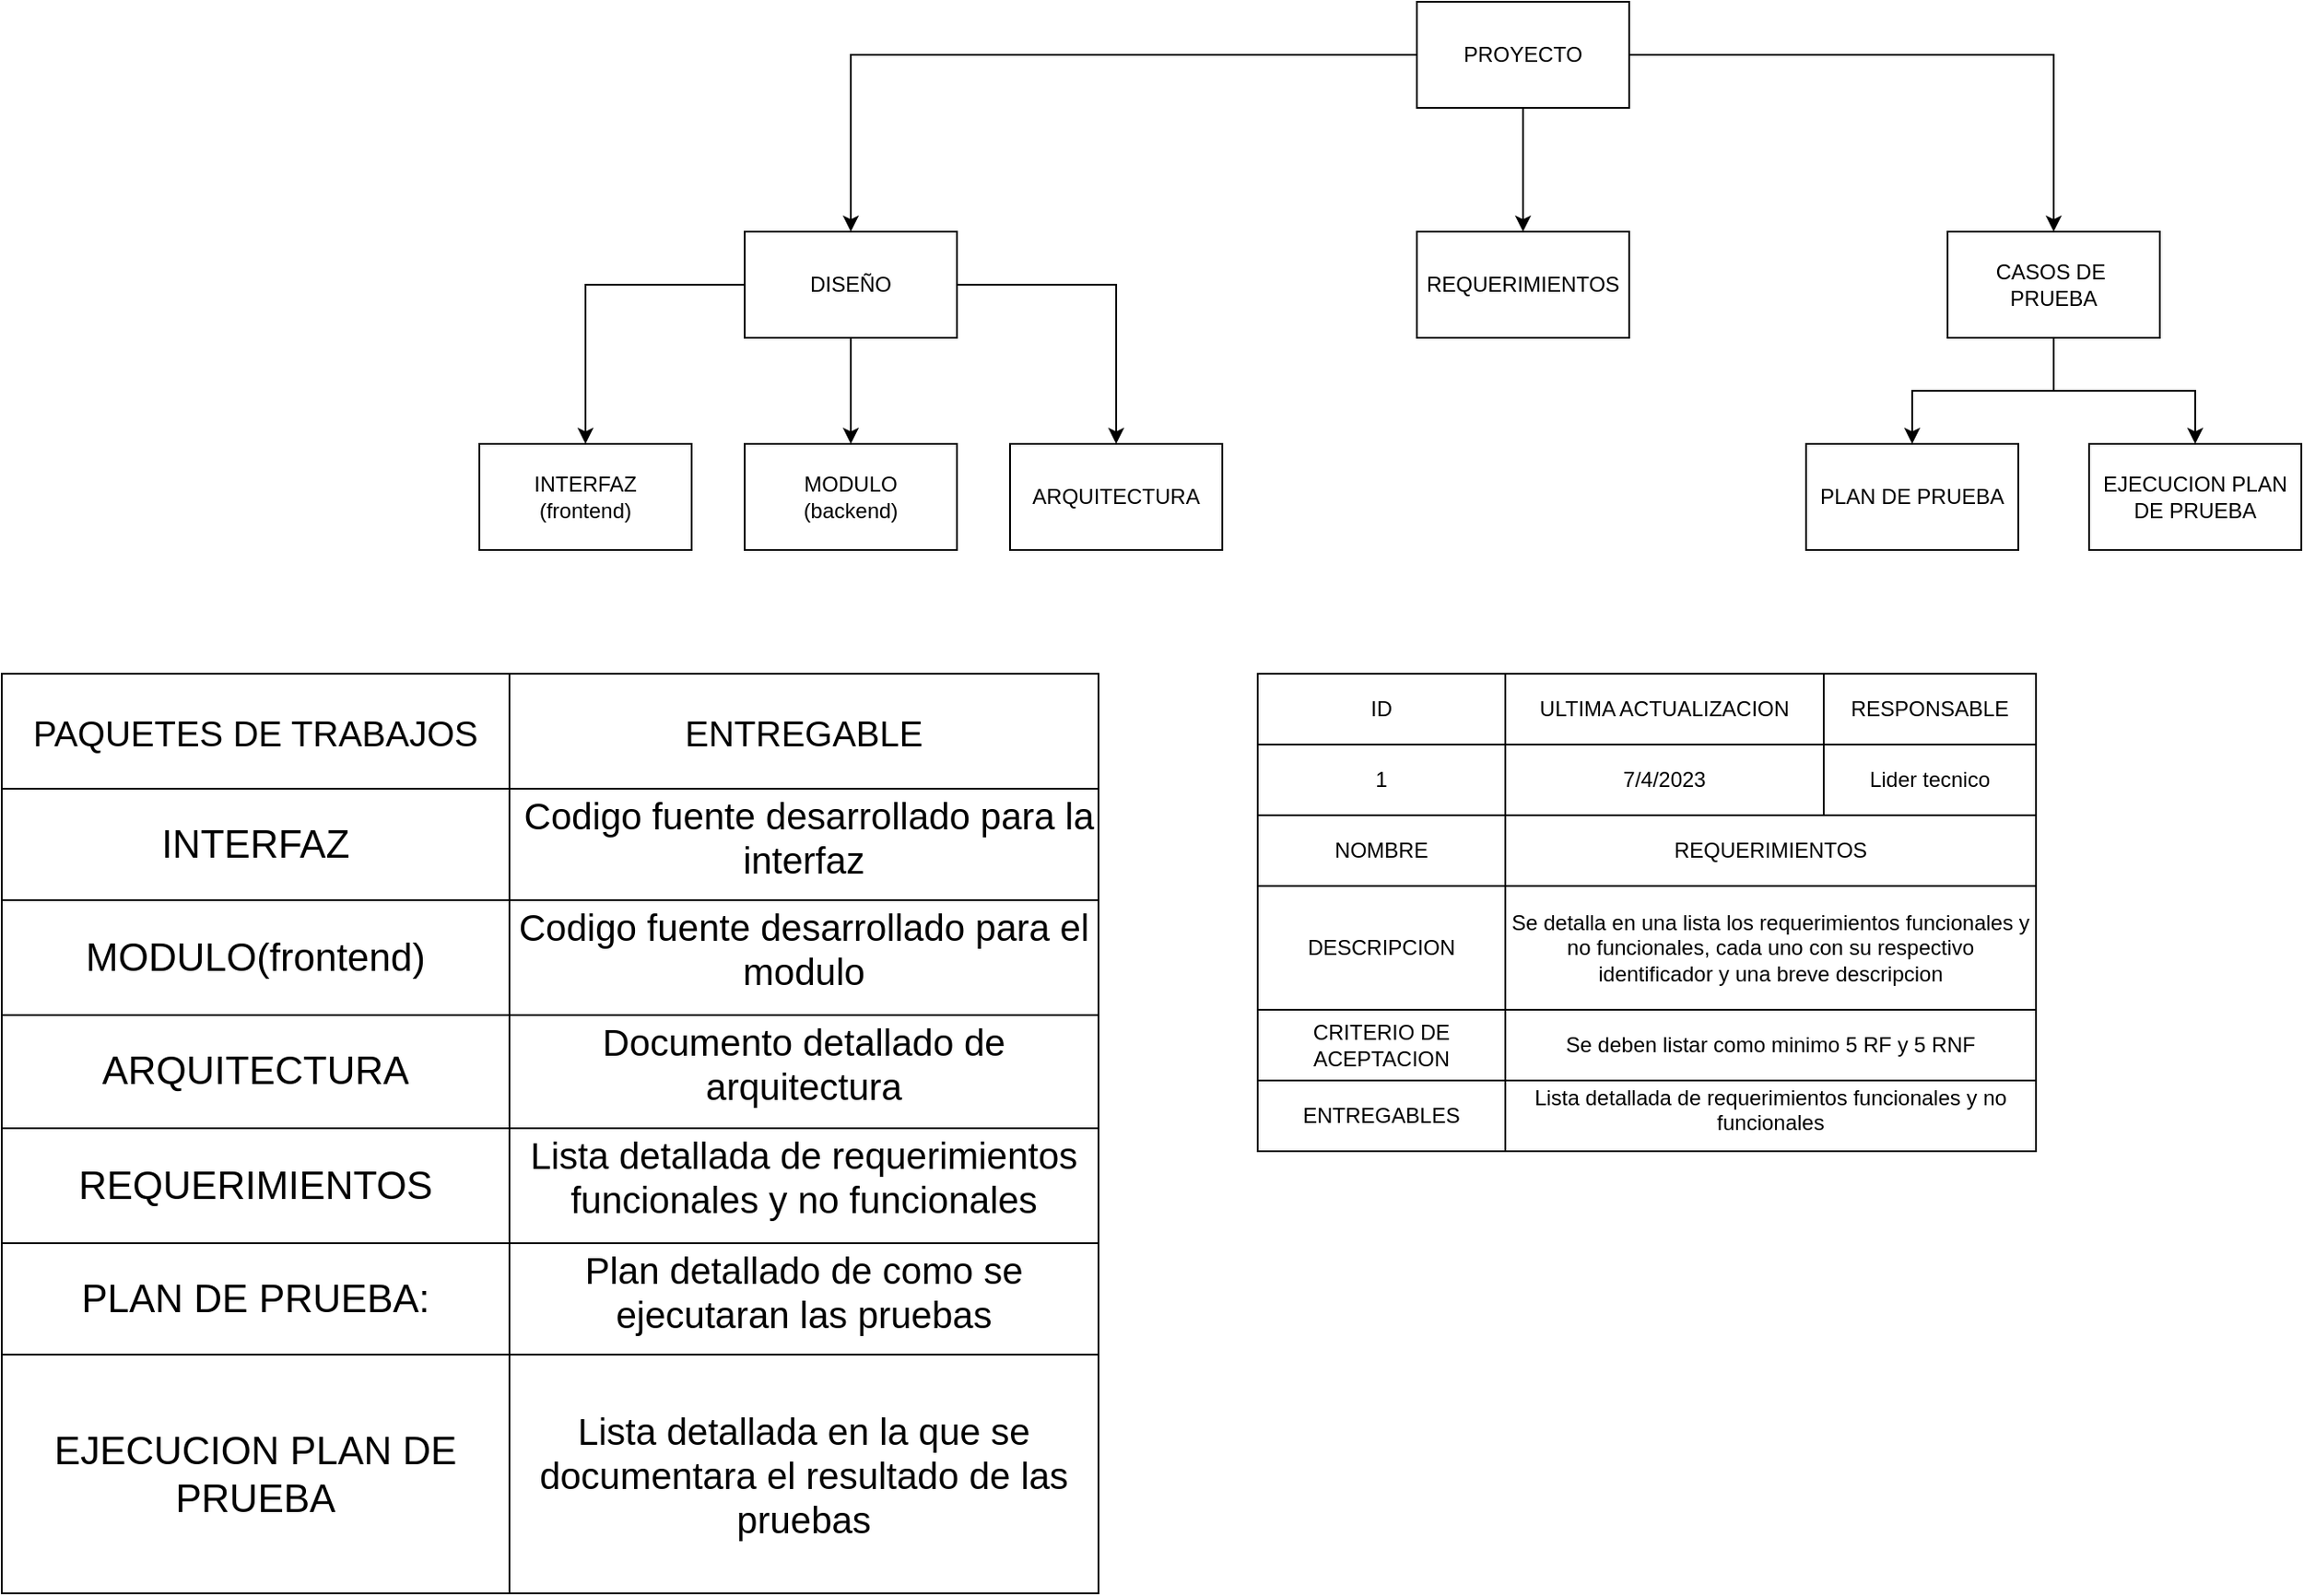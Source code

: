 <mxfile version="24.3.1" type="device">
  <diagram name="Página-1" id="SN4aHOJAe1Na2w7o_OJ6">
    <mxGraphModel dx="4100" dy="1166" grid="1" gridSize="10" guides="1" tooltips="1" connect="1" arrows="1" fold="1" page="1" pageScale="1" pageWidth="2000" pageHeight="2000" math="0" shadow="0">
      <root>
        <mxCell id="0" />
        <mxCell id="1" parent="0" />
        <mxCell id="J3YQ_y_66WrA-NiRAN0j-13" style="edgeStyle=orthogonalEdgeStyle;rounded=0;orthogonalLoop=1;jettySize=auto;html=1;" edge="1" parent="1" source="J3YQ_y_66WrA-NiRAN0j-1" target="J3YQ_y_66WrA-NiRAN0j-3">
          <mxGeometry relative="1" as="geometry" />
        </mxCell>
        <mxCell id="J3YQ_y_66WrA-NiRAN0j-14" style="edgeStyle=orthogonalEdgeStyle;rounded=0;orthogonalLoop=1;jettySize=auto;html=1;entryX=0.5;entryY=0;entryDx=0;entryDy=0;" edge="1" parent="1" source="J3YQ_y_66WrA-NiRAN0j-1" target="J3YQ_y_66WrA-NiRAN0j-4">
          <mxGeometry relative="1" as="geometry" />
        </mxCell>
        <mxCell id="J3YQ_y_66WrA-NiRAN0j-15" style="edgeStyle=orthogonalEdgeStyle;rounded=0;orthogonalLoop=1;jettySize=auto;html=1;entryX=0.5;entryY=0;entryDx=0;entryDy=0;" edge="1" parent="1" source="J3YQ_y_66WrA-NiRAN0j-1" target="J3YQ_y_66WrA-NiRAN0j-2">
          <mxGeometry relative="1" as="geometry" />
        </mxCell>
        <mxCell id="J3YQ_y_66WrA-NiRAN0j-1" value="PROYECTO" style="rounded=0;whiteSpace=wrap;html=1;" vertex="1" parent="1">
          <mxGeometry x="480" y="70" width="120" height="60" as="geometry" />
        </mxCell>
        <mxCell id="J3YQ_y_66WrA-NiRAN0j-16" style="edgeStyle=orthogonalEdgeStyle;rounded=0;orthogonalLoop=1;jettySize=auto;html=1;entryX=0.5;entryY=0;entryDx=0;entryDy=0;" edge="1" parent="1" source="J3YQ_y_66WrA-NiRAN0j-2" target="J3YQ_y_66WrA-NiRAN0j-6">
          <mxGeometry relative="1" as="geometry" />
        </mxCell>
        <mxCell id="J3YQ_y_66WrA-NiRAN0j-17" style="edgeStyle=orthogonalEdgeStyle;rounded=0;orthogonalLoop=1;jettySize=auto;html=1;entryX=0.5;entryY=0;entryDx=0;entryDy=0;" edge="1" parent="1" source="J3YQ_y_66WrA-NiRAN0j-2" target="J3YQ_y_66WrA-NiRAN0j-5">
          <mxGeometry relative="1" as="geometry" />
        </mxCell>
        <mxCell id="J3YQ_y_66WrA-NiRAN0j-18" style="edgeStyle=orthogonalEdgeStyle;rounded=0;orthogonalLoop=1;jettySize=auto;html=1;" edge="1" parent="1" source="J3YQ_y_66WrA-NiRAN0j-2" target="J3YQ_y_66WrA-NiRAN0j-8">
          <mxGeometry relative="1" as="geometry" />
        </mxCell>
        <mxCell id="J3YQ_y_66WrA-NiRAN0j-2" value="DISEÑO" style="rounded=0;whiteSpace=wrap;html=1;" vertex="1" parent="1">
          <mxGeometry x="100" y="200" width="120" height="60" as="geometry" />
        </mxCell>
        <mxCell id="J3YQ_y_66WrA-NiRAN0j-3" value="REQUERIMIENTOS" style="rounded=0;whiteSpace=wrap;html=1;" vertex="1" parent="1">
          <mxGeometry x="480" y="200" width="120" height="60" as="geometry" />
        </mxCell>
        <mxCell id="J3YQ_y_66WrA-NiRAN0j-11" style="edgeStyle=orthogonalEdgeStyle;rounded=0;orthogonalLoop=1;jettySize=auto;html=1;" edge="1" parent="1" source="J3YQ_y_66WrA-NiRAN0j-4" target="J3YQ_y_66WrA-NiRAN0j-9">
          <mxGeometry relative="1" as="geometry" />
        </mxCell>
        <mxCell id="J3YQ_y_66WrA-NiRAN0j-12" style="edgeStyle=orthogonalEdgeStyle;rounded=0;orthogonalLoop=1;jettySize=auto;html=1;entryX=0.5;entryY=0;entryDx=0;entryDy=0;" edge="1" parent="1" source="J3YQ_y_66WrA-NiRAN0j-4" target="J3YQ_y_66WrA-NiRAN0j-10">
          <mxGeometry relative="1" as="geometry" />
        </mxCell>
        <mxCell id="J3YQ_y_66WrA-NiRAN0j-4" value="CASOS DE&amp;nbsp;&lt;div&gt;PRUEBA&lt;/div&gt;" style="rounded=0;whiteSpace=wrap;html=1;" vertex="1" parent="1">
          <mxGeometry x="780" y="200" width="120" height="60" as="geometry" />
        </mxCell>
        <mxCell id="J3YQ_y_66WrA-NiRAN0j-5" value="INTERFAZ&lt;div&gt;(frontend)&lt;/div&gt;" style="rounded=0;whiteSpace=wrap;html=1;" vertex="1" parent="1">
          <mxGeometry x="-50" y="320" width="120" height="60" as="geometry" />
        </mxCell>
        <mxCell id="J3YQ_y_66WrA-NiRAN0j-6" value="MODULO&lt;div&gt;(backend)&lt;/div&gt;" style="rounded=0;whiteSpace=wrap;html=1;" vertex="1" parent="1">
          <mxGeometry x="100" y="320" width="120" height="60" as="geometry" />
        </mxCell>
        <mxCell id="J3YQ_y_66WrA-NiRAN0j-8" value="ARQUITECTURA" style="rounded=0;whiteSpace=wrap;html=1;" vertex="1" parent="1">
          <mxGeometry x="250" y="320" width="120" height="60" as="geometry" />
        </mxCell>
        <mxCell id="J3YQ_y_66WrA-NiRAN0j-9" value="PLAN DE PRUEBA" style="rounded=0;whiteSpace=wrap;html=1;" vertex="1" parent="1">
          <mxGeometry x="700" y="320" width="120" height="60" as="geometry" />
        </mxCell>
        <mxCell id="J3YQ_y_66WrA-NiRAN0j-10" value="EJECUCION PLAN&lt;div&gt;DE PRUEBA&lt;/div&gt;" style="rounded=0;whiteSpace=wrap;html=1;" vertex="1" parent="1">
          <mxGeometry x="860" y="320" width="120" height="60" as="geometry" />
        </mxCell>
        <mxCell id="J3YQ_y_66WrA-NiRAN0j-22" value="" style="shape=table;startSize=0;container=1;collapsible=0;childLayout=tableLayout;" vertex="1" parent="1">
          <mxGeometry x="-320" y="450" width="620" height="520" as="geometry" />
        </mxCell>
        <mxCell id="J3YQ_y_66WrA-NiRAN0j-23" value="" style="shape=tableRow;horizontal=0;startSize=0;swimlaneHead=0;swimlaneBody=0;strokeColor=inherit;top=0;left=0;bottom=0;right=0;collapsible=0;dropTarget=0;fillColor=none;points=[[0,0.5],[1,0.5]];portConstraint=eastwest;" vertex="1" parent="J3YQ_y_66WrA-NiRAN0j-22">
          <mxGeometry width="620" height="65" as="geometry" />
        </mxCell>
        <mxCell id="J3YQ_y_66WrA-NiRAN0j-24" value="&lt;font style=&quot;font-size: 20px;&quot;&gt;PAQUETES DE TRABAJOS&lt;/font&gt;" style="shape=partialRectangle;html=1;whiteSpace=wrap;connectable=0;strokeColor=inherit;overflow=hidden;fillColor=none;top=0;left=0;bottom=0;right=0;pointerEvents=1;" vertex="1" parent="J3YQ_y_66WrA-NiRAN0j-23">
          <mxGeometry width="287" height="65" as="geometry">
            <mxRectangle width="287" height="65" as="alternateBounds" />
          </mxGeometry>
        </mxCell>
        <mxCell id="J3YQ_y_66WrA-NiRAN0j-25" value="&lt;font style=&quot;font-size: 20px;&quot;&gt;ENTREGABLE&lt;/font&gt;" style="shape=partialRectangle;html=1;whiteSpace=wrap;connectable=0;strokeColor=inherit;overflow=hidden;fillColor=none;top=0;left=0;bottom=0;right=0;pointerEvents=1;" vertex="1" parent="J3YQ_y_66WrA-NiRAN0j-23">
          <mxGeometry x="287" width="333" height="65" as="geometry">
            <mxRectangle width="333" height="65" as="alternateBounds" />
          </mxGeometry>
        </mxCell>
        <mxCell id="J3YQ_y_66WrA-NiRAN0j-26" value="" style="shape=tableRow;horizontal=0;startSize=0;swimlaneHead=0;swimlaneBody=0;strokeColor=inherit;top=0;left=0;bottom=0;right=0;collapsible=0;dropTarget=0;fillColor=none;points=[[0,0.5],[1,0.5]];portConstraint=eastwest;" vertex="1" parent="J3YQ_y_66WrA-NiRAN0j-22">
          <mxGeometry y="65" width="620" height="63" as="geometry" />
        </mxCell>
        <mxCell id="J3YQ_y_66WrA-NiRAN0j-27" value="&lt;span style=&quot;font-size: 22px;&quot;&gt;INTERFAZ&lt;/span&gt;" style="shape=partialRectangle;html=1;whiteSpace=wrap;connectable=0;strokeColor=inherit;overflow=hidden;fillColor=none;top=0;left=0;bottom=0;right=0;pointerEvents=1;" vertex="1" parent="J3YQ_y_66WrA-NiRAN0j-26">
          <mxGeometry width="287" height="63" as="geometry">
            <mxRectangle width="287" height="63" as="alternateBounds" />
          </mxGeometry>
        </mxCell>
        <mxCell id="J3YQ_y_66WrA-NiRAN0j-28" value="&lt;font style=&quot;font-size: 21px;&quot;&gt;&amp;nbsp;Codigo fuente desarrollado para la interfaz&lt;/font&gt;&lt;div style=&quot;font-size: 21px;&quot;&gt;&lt;font style=&quot;font-size: 21px;&quot;&gt;&lt;br style=&quot;font-size: 21px;&quot;&gt;&lt;/font&gt;&lt;/div&gt;" style="shape=partialRectangle;html=1;whiteSpace=wrap;connectable=0;strokeColor=inherit;overflow=hidden;fillColor=none;top=0;left=0;bottom=0;right=0;pointerEvents=1;fontSize=21;align=center;verticalAlign=middle;" vertex="1" parent="J3YQ_y_66WrA-NiRAN0j-26">
          <mxGeometry x="287" width="333" height="63" as="geometry">
            <mxRectangle width="333" height="63" as="alternateBounds" />
          </mxGeometry>
        </mxCell>
        <mxCell id="J3YQ_y_66WrA-NiRAN0j-29" value="" style="shape=tableRow;horizontal=0;startSize=0;swimlaneHead=0;swimlaneBody=0;strokeColor=inherit;top=0;left=0;bottom=0;right=0;collapsible=0;dropTarget=0;fillColor=none;points=[[0,0.5],[1,0.5]];portConstraint=eastwest;" vertex="1" parent="J3YQ_y_66WrA-NiRAN0j-22">
          <mxGeometry y="128" width="620" height="65" as="geometry" />
        </mxCell>
        <mxCell id="J3YQ_y_66WrA-NiRAN0j-30" value="&lt;span style=&quot;font-size: 22px;&quot;&gt;MODULO(frontend)&lt;/span&gt;" style="shape=partialRectangle;html=1;whiteSpace=wrap;connectable=0;strokeColor=inherit;overflow=hidden;fillColor=none;top=0;left=0;bottom=0;right=0;pointerEvents=1;" vertex="1" parent="J3YQ_y_66WrA-NiRAN0j-29">
          <mxGeometry width="287" height="65" as="geometry">
            <mxRectangle width="287" height="65" as="alternateBounds" />
          </mxGeometry>
        </mxCell>
        <mxCell id="J3YQ_y_66WrA-NiRAN0j-31" value="&lt;div style=&quot;font-size: 21px;&quot;&gt;Codigo fuente desarrollado para el modulo&lt;/div&gt;&lt;div style=&quot;font-size: 21px;&quot;&gt;&lt;br style=&quot;font-size: 21px;&quot;&gt;&lt;/div&gt;" style="shape=partialRectangle;html=1;whiteSpace=wrap;connectable=0;strokeColor=inherit;overflow=hidden;fillColor=none;top=0;left=0;bottom=0;right=0;pointerEvents=1;fontSize=21;align=center;verticalAlign=middle;" vertex="1" parent="J3YQ_y_66WrA-NiRAN0j-29">
          <mxGeometry x="287" width="333" height="65" as="geometry">
            <mxRectangle width="333" height="65" as="alternateBounds" />
          </mxGeometry>
        </mxCell>
        <mxCell id="J3YQ_y_66WrA-NiRAN0j-32" value="" style="shape=tableRow;horizontal=0;startSize=0;swimlaneHead=0;swimlaneBody=0;strokeColor=inherit;top=0;left=0;bottom=0;right=0;collapsible=0;dropTarget=0;fillColor=none;points=[[0,0.5],[1,0.5]];portConstraint=eastwest;" vertex="1" parent="J3YQ_y_66WrA-NiRAN0j-22">
          <mxGeometry y="193" width="620" height="64" as="geometry" />
        </mxCell>
        <mxCell id="J3YQ_y_66WrA-NiRAN0j-33" value="&lt;span style=&quot;font-size: 22px;&quot;&gt;ARQUITECTURA&lt;/span&gt;" style="shape=partialRectangle;html=1;whiteSpace=wrap;connectable=0;strokeColor=inherit;overflow=hidden;fillColor=none;top=0;left=0;bottom=0;right=0;pointerEvents=1;" vertex="1" parent="J3YQ_y_66WrA-NiRAN0j-32">
          <mxGeometry width="287" height="64" as="geometry">
            <mxRectangle width="287" height="64" as="alternateBounds" />
          </mxGeometry>
        </mxCell>
        <mxCell id="J3YQ_y_66WrA-NiRAN0j-34" value="&lt;div style=&quot;font-size: 21px;&quot;&gt;&lt;span style=&quot;background-color: initial; font-size: 21px;&quot;&gt;Documento detallado de arquitectura&lt;/span&gt;&lt;br style=&quot;font-size: 21px;&quot;&gt;&lt;/div&gt;&lt;div style=&quot;font-size: 21px;&quot;&gt;&lt;span style=&quot;background-color: initial; font-size: 21px;&quot;&gt;&lt;br style=&quot;font-size: 21px;&quot;&gt;&lt;/span&gt;&lt;/div&gt;" style="shape=partialRectangle;html=1;whiteSpace=wrap;connectable=0;strokeColor=inherit;overflow=hidden;fillColor=none;top=0;left=0;bottom=0;right=0;pointerEvents=1;fontSize=21;align=center;verticalAlign=middle;" vertex="1" parent="J3YQ_y_66WrA-NiRAN0j-32">
          <mxGeometry x="287" width="333" height="64" as="geometry">
            <mxRectangle width="333" height="64" as="alternateBounds" />
          </mxGeometry>
        </mxCell>
        <mxCell id="J3YQ_y_66WrA-NiRAN0j-35" value="" style="shape=tableRow;horizontal=0;startSize=0;swimlaneHead=0;swimlaneBody=0;strokeColor=inherit;top=0;left=0;bottom=0;right=0;collapsible=0;dropTarget=0;fillColor=none;points=[[0,0.5],[1,0.5]];portConstraint=eastwest;" vertex="1" parent="J3YQ_y_66WrA-NiRAN0j-22">
          <mxGeometry y="257" width="620" height="65" as="geometry" />
        </mxCell>
        <mxCell id="J3YQ_y_66WrA-NiRAN0j-36" value="&lt;span style=&quot;font-size: 22px;&quot;&gt;REQUERIMIENTOS&lt;/span&gt;" style="shape=partialRectangle;html=1;whiteSpace=wrap;connectable=0;strokeColor=inherit;overflow=hidden;fillColor=none;top=0;left=0;bottom=0;right=0;pointerEvents=1;" vertex="1" parent="J3YQ_y_66WrA-NiRAN0j-35">
          <mxGeometry width="287" height="65" as="geometry">
            <mxRectangle width="287" height="65" as="alternateBounds" />
          </mxGeometry>
        </mxCell>
        <mxCell id="J3YQ_y_66WrA-NiRAN0j-37" value="&lt;div style=&quot;font-size: 21px;&quot;&gt;&lt;span style=&quot;background-color: initial; font-size: 21px;&quot;&gt;Lista detallada de requerimientos funcionales y no funcionales&lt;/span&gt;&lt;br style=&quot;font-size: 21px;&quot;&gt;&lt;/div&gt;&lt;div style=&quot;font-size: 21px;&quot;&gt;&lt;span style=&quot;background-color: initial; font-size: 21px;&quot;&gt;&lt;br style=&quot;font-size: 21px;&quot;&gt;&lt;/span&gt;&lt;/div&gt;" style="shape=partialRectangle;html=1;whiteSpace=wrap;connectable=0;strokeColor=inherit;overflow=hidden;fillColor=none;top=0;left=0;bottom=0;right=0;pointerEvents=1;fontSize=21;align=center;verticalAlign=middle;" vertex="1" parent="J3YQ_y_66WrA-NiRAN0j-35">
          <mxGeometry x="287" width="333" height="65" as="geometry">
            <mxRectangle width="333" height="65" as="alternateBounds" />
          </mxGeometry>
        </mxCell>
        <mxCell id="J3YQ_y_66WrA-NiRAN0j-38" value="" style="shape=tableRow;horizontal=0;startSize=0;swimlaneHead=0;swimlaneBody=0;strokeColor=inherit;top=0;left=0;bottom=0;right=0;collapsible=0;dropTarget=0;fillColor=none;points=[[0,0.5],[1,0.5]];portConstraint=eastwest;" vertex="1" parent="J3YQ_y_66WrA-NiRAN0j-22">
          <mxGeometry y="322" width="620" height="63" as="geometry" />
        </mxCell>
        <mxCell id="J3YQ_y_66WrA-NiRAN0j-39" value="&lt;span style=&quot;font-size: 22px;&quot;&gt;PLAN DE PRUEBA:&lt;/span&gt;" style="shape=partialRectangle;html=1;whiteSpace=wrap;connectable=0;strokeColor=inherit;overflow=hidden;fillColor=none;top=0;left=0;bottom=0;right=0;pointerEvents=1;" vertex="1" parent="J3YQ_y_66WrA-NiRAN0j-38">
          <mxGeometry width="287" height="63" as="geometry">
            <mxRectangle width="287" height="63" as="alternateBounds" />
          </mxGeometry>
        </mxCell>
        <mxCell id="J3YQ_y_66WrA-NiRAN0j-40" value="&lt;div style=&quot;font-size: 21px;&quot;&gt;&lt;span style=&quot;background-color: initial; font-size: 21px;&quot;&gt;Plan detallado de como se ejecutaran las pruebas&lt;/span&gt;&lt;br style=&quot;font-size: 21px;&quot;&gt;&lt;/div&gt;&lt;div style=&quot;font-size: 21px;&quot;&gt;&lt;span style=&quot;background-color: initial; font-size: 21px;&quot;&gt;&lt;br style=&quot;font-size: 21px;&quot;&gt;&lt;/span&gt;&lt;/div&gt;" style="shape=partialRectangle;html=1;whiteSpace=wrap;connectable=0;strokeColor=inherit;overflow=hidden;fillColor=none;top=0;left=0;bottom=0;right=0;pointerEvents=1;fontSize=21;align=center;verticalAlign=middle;" vertex="1" parent="J3YQ_y_66WrA-NiRAN0j-38">
          <mxGeometry x="287" width="333" height="63" as="geometry">
            <mxRectangle width="333" height="63" as="alternateBounds" />
          </mxGeometry>
        </mxCell>
        <mxCell id="J3YQ_y_66WrA-NiRAN0j-41" value="" style="shape=tableRow;horizontal=0;startSize=0;swimlaneHead=0;swimlaneBody=0;strokeColor=inherit;top=0;left=0;bottom=0;right=0;collapsible=0;dropTarget=0;fillColor=none;points=[[0,0.5],[1,0.5]];portConstraint=eastwest;" vertex="1" parent="J3YQ_y_66WrA-NiRAN0j-22">
          <mxGeometry y="385" width="620" height="135" as="geometry" />
        </mxCell>
        <mxCell id="J3YQ_y_66WrA-NiRAN0j-42" value="&lt;span style=&quot;font-size: 22px;&quot;&gt;EJECUCION PLAN DE PRUEBA&lt;/span&gt;" style="shape=partialRectangle;html=1;whiteSpace=wrap;connectable=0;strokeColor=inherit;overflow=hidden;fillColor=none;top=0;left=0;bottom=0;right=0;pointerEvents=1;" vertex="1" parent="J3YQ_y_66WrA-NiRAN0j-41">
          <mxGeometry width="287" height="135" as="geometry">
            <mxRectangle width="287" height="135" as="alternateBounds" />
          </mxGeometry>
        </mxCell>
        <mxCell id="J3YQ_y_66WrA-NiRAN0j-43" value="&lt;div style=&quot;font-size: 21px;&quot;&gt;&lt;span style=&quot;background-color: initial;&quot;&gt;Lista detallada en la que se documentara el resultado de las pruebas&lt;/span&gt;&lt;br&gt;&lt;/div&gt;" style="shape=partialRectangle;html=1;whiteSpace=wrap;connectable=0;strokeColor=inherit;overflow=hidden;fillColor=none;top=0;left=0;bottom=0;right=0;pointerEvents=1;fontSize=21;align=center;verticalAlign=middle;" vertex="1" parent="J3YQ_y_66WrA-NiRAN0j-41">
          <mxGeometry x="287" width="333" height="135" as="geometry">
            <mxRectangle width="333" height="135" as="alternateBounds" />
          </mxGeometry>
        </mxCell>
        <mxCell id="J3YQ_y_66WrA-NiRAN0j-77" value="" style="shape=table;startSize=0;container=1;collapsible=0;childLayout=tableLayout;" vertex="1" parent="1">
          <mxGeometry x="390" y="530" width="440" height="190" as="geometry" />
        </mxCell>
        <mxCell id="J3YQ_y_66WrA-NiRAN0j-78" value="" style="shape=tableRow;horizontal=0;startSize=0;swimlaneHead=0;swimlaneBody=0;strokeColor=inherit;top=0;left=0;bottom=0;right=0;collapsible=0;dropTarget=0;fillColor=none;points=[[0,0.5],[1,0.5]];portConstraint=eastwest;" vertex="1" parent="J3YQ_y_66WrA-NiRAN0j-77">
          <mxGeometry width="440" height="40" as="geometry" />
        </mxCell>
        <mxCell id="J3YQ_y_66WrA-NiRAN0j-79" value="NOMBRE" style="shape=partialRectangle;html=1;whiteSpace=wrap;connectable=0;strokeColor=inherit;overflow=hidden;fillColor=none;top=0;left=0;bottom=0;right=0;pointerEvents=1;" vertex="1" parent="J3YQ_y_66WrA-NiRAN0j-78">
          <mxGeometry width="140" height="40" as="geometry">
            <mxRectangle width="140" height="40" as="alternateBounds" />
          </mxGeometry>
        </mxCell>
        <mxCell id="J3YQ_y_66WrA-NiRAN0j-80" value="REQUERIMIENTOS" style="shape=partialRectangle;html=1;whiteSpace=wrap;connectable=0;strokeColor=inherit;overflow=hidden;fillColor=none;top=0;left=0;bottom=0;right=0;pointerEvents=1;" vertex="1" parent="J3YQ_y_66WrA-NiRAN0j-78">
          <mxGeometry x="140" width="300" height="40" as="geometry">
            <mxRectangle width="300" height="40" as="alternateBounds" />
          </mxGeometry>
        </mxCell>
        <mxCell id="J3YQ_y_66WrA-NiRAN0j-81" value="" style="shape=tableRow;horizontal=0;startSize=0;swimlaneHead=0;swimlaneBody=0;strokeColor=inherit;top=0;left=0;bottom=0;right=0;collapsible=0;dropTarget=0;fillColor=none;points=[[0,0.5],[1,0.5]];portConstraint=eastwest;" vertex="1" parent="J3YQ_y_66WrA-NiRAN0j-77">
          <mxGeometry y="40" width="440" height="70" as="geometry" />
        </mxCell>
        <mxCell id="J3YQ_y_66WrA-NiRAN0j-82" value="DESCRIPCION" style="shape=partialRectangle;html=1;whiteSpace=wrap;connectable=0;strokeColor=inherit;overflow=hidden;fillColor=none;top=0;left=0;bottom=0;right=0;pointerEvents=1;" vertex="1" parent="J3YQ_y_66WrA-NiRAN0j-81">
          <mxGeometry width="140" height="70" as="geometry">
            <mxRectangle width="140" height="70" as="alternateBounds" />
          </mxGeometry>
        </mxCell>
        <mxCell id="J3YQ_y_66WrA-NiRAN0j-83" value="Se detalla en una lista los requerimientos funcionales y no funcionales, cada uno con su respectivo identificador y una breve descripcion" style="shape=partialRectangle;html=1;whiteSpace=wrap;connectable=0;strokeColor=inherit;overflow=hidden;fillColor=none;top=0;left=0;bottom=0;right=0;pointerEvents=1;" vertex="1" parent="J3YQ_y_66WrA-NiRAN0j-81">
          <mxGeometry x="140" width="300" height="70" as="geometry">
            <mxRectangle width="300" height="70" as="alternateBounds" />
          </mxGeometry>
        </mxCell>
        <mxCell id="J3YQ_y_66WrA-NiRAN0j-84" value="" style="shape=tableRow;horizontal=0;startSize=0;swimlaneHead=0;swimlaneBody=0;strokeColor=inherit;top=0;left=0;bottom=0;right=0;collapsible=0;dropTarget=0;fillColor=none;points=[[0,0.5],[1,0.5]];portConstraint=eastwest;" vertex="1" parent="J3YQ_y_66WrA-NiRAN0j-77">
          <mxGeometry y="110" width="440" height="40" as="geometry" />
        </mxCell>
        <mxCell id="J3YQ_y_66WrA-NiRAN0j-85" value="CRITERIO DE ACEPTACION" style="shape=partialRectangle;html=1;whiteSpace=wrap;connectable=0;strokeColor=inherit;overflow=hidden;fillColor=none;top=0;left=0;bottom=0;right=0;pointerEvents=1;" vertex="1" parent="J3YQ_y_66WrA-NiRAN0j-84">
          <mxGeometry width="140" height="40" as="geometry">
            <mxRectangle width="140" height="40" as="alternateBounds" />
          </mxGeometry>
        </mxCell>
        <mxCell id="J3YQ_y_66WrA-NiRAN0j-86" value="Se deben listar como minimo 5 RF y 5 RNF" style="shape=partialRectangle;html=1;whiteSpace=wrap;connectable=0;strokeColor=inherit;overflow=hidden;fillColor=none;top=0;left=0;bottom=0;right=0;pointerEvents=1;" vertex="1" parent="J3YQ_y_66WrA-NiRAN0j-84">
          <mxGeometry x="140" width="300" height="40" as="geometry">
            <mxRectangle width="300" height="40" as="alternateBounds" />
          </mxGeometry>
        </mxCell>
        <mxCell id="J3YQ_y_66WrA-NiRAN0j-87" value="" style="shape=tableRow;horizontal=0;startSize=0;swimlaneHead=0;swimlaneBody=0;strokeColor=inherit;top=0;left=0;bottom=0;right=0;collapsible=0;dropTarget=0;fillColor=none;points=[[0,0.5],[1,0.5]];portConstraint=eastwest;" vertex="1" parent="J3YQ_y_66WrA-NiRAN0j-77">
          <mxGeometry y="150" width="440" height="40" as="geometry" />
        </mxCell>
        <mxCell id="J3YQ_y_66WrA-NiRAN0j-88" value="ENTREGABLES" style="shape=partialRectangle;html=1;whiteSpace=wrap;connectable=0;strokeColor=inherit;overflow=hidden;fillColor=none;top=0;left=0;bottom=0;right=0;pointerEvents=1;" vertex="1" parent="J3YQ_y_66WrA-NiRAN0j-87">
          <mxGeometry width="140" height="40" as="geometry">
            <mxRectangle width="140" height="40" as="alternateBounds" />
          </mxGeometry>
        </mxCell>
        <mxCell id="J3YQ_y_66WrA-NiRAN0j-89" value="&lt;div style=&quot;&quot;&gt;&lt;font style=&quot;font-size: 12px;&quot;&gt;&lt;span style=&quot;background-color: initial;&quot;&gt;Lista detallada de requerimientos funcionales y no funcionales&lt;/span&gt;&lt;br&gt;&lt;/font&gt;&lt;/div&gt;&lt;div style=&quot;&quot;&gt;&lt;span style=&quot;background-color: initial;&quot;&gt;&lt;br&gt;&lt;/span&gt;&lt;/div&gt;" style="shape=partialRectangle;html=1;whiteSpace=wrap;connectable=0;strokeColor=inherit;overflow=hidden;fillColor=none;top=0;left=0;bottom=0;right=0;pointerEvents=1;" vertex="1" parent="J3YQ_y_66WrA-NiRAN0j-87">
          <mxGeometry x="140" width="300" height="40" as="geometry">
            <mxRectangle width="300" height="40" as="alternateBounds" />
          </mxGeometry>
        </mxCell>
        <mxCell id="J3YQ_y_66WrA-NiRAN0j-98" value="" style="shape=table;startSize=0;container=1;collapsible=0;childLayout=tableLayout;" vertex="1" parent="1">
          <mxGeometry x="390" y="450" width="440" height="80" as="geometry" />
        </mxCell>
        <mxCell id="J3YQ_y_66WrA-NiRAN0j-99" value="" style="shape=tableRow;horizontal=0;startSize=0;swimlaneHead=0;swimlaneBody=0;strokeColor=inherit;top=0;left=0;bottom=0;right=0;collapsible=0;dropTarget=0;fillColor=none;points=[[0,0.5],[1,0.5]];portConstraint=eastwest;" vertex="1" parent="J3YQ_y_66WrA-NiRAN0j-98">
          <mxGeometry width="440" height="40" as="geometry" />
        </mxCell>
        <mxCell id="J3YQ_y_66WrA-NiRAN0j-100" value="ID" style="shape=partialRectangle;html=1;whiteSpace=wrap;connectable=0;strokeColor=inherit;overflow=hidden;fillColor=none;top=0;left=0;bottom=0;right=0;pointerEvents=1;" vertex="1" parent="J3YQ_y_66WrA-NiRAN0j-99">
          <mxGeometry width="140" height="40" as="geometry">
            <mxRectangle width="140" height="40" as="alternateBounds" />
          </mxGeometry>
        </mxCell>
        <mxCell id="J3YQ_y_66WrA-NiRAN0j-101" value="ULTIMA ACTUALIZACION" style="shape=partialRectangle;html=1;whiteSpace=wrap;connectable=0;strokeColor=inherit;overflow=hidden;fillColor=none;top=0;left=0;bottom=0;right=0;pointerEvents=1;" vertex="1" parent="J3YQ_y_66WrA-NiRAN0j-99">
          <mxGeometry x="140" width="180" height="40" as="geometry">
            <mxRectangle width="180" height="40" as="alternateBounds" />
          </mxGeometry>
        </mxCell>
        <mxCell id="J3YQ_y_66WrA-NiRAN0j-102" value="RESPONSABLE" style="shape=partialRectangle;html=1;whiteSpace=wrap;connectable=0;strokeColor=inherit;overflow=hidden;fillColor=none;top=0;left=0;bottom=0;right=0;pointerEvents=1;" vertex="1" parent="J3YQ_y_66WrA-NiRAN0j-99">
          <mxGeometry x="320" width="120" height="40" as="geometry">
            <mxRectangle width="120" height="40" as="alternateBounds" />
          </mxGeometry>
        </mxCell>
        <mxCell id="J3YQ_y_66WrA-NiRAN0j-103" value="" style="shape=tableRow;horizontal=0;startSize=0;swimlaneHead=0;swimlaneBody=0;strokeColor=inherit;top=0;left=0;bottom=0;right=0;collapsible=0;dropTarget=0;fillColor=none;points=[[0,0.5],[1,0.5]];portConstraint=eastwest;" vertex="1" parent="J3YQ_y_66WrA-NiRAN0j-98">
          <mxGeometry y="40" width="440" height="40" as="geometry" />
        </mxCell>
        <mxCell id="J3YQ_y_66WrA-NiRAN0j-104" value="1" style="shape=partialRectangle;html=1;whiteSpace=wrap;connectable=0;strokeColor=inherit;overflow=hidden;fillColor=none;top=0;left=0;bottom=0;right=0;pointerEvents=1;" vertex="1" parent="J3YQ_y_66WrA-NiRAN0j-103">
          <mxGeometry width="140" height="40" as="geometry">
            <mxRectangle width="140" height="40" as="alternateBounds" />
          </mxGeometry>
        </mxCell>
        <mxCell id="J3YQ_y_66WrA-NiRAN0j-105" value="7/4/2023" style="shape=partialRectangle;html=1;whiteSpace=wrap;connectable=0;strokeColor=inherit;overflow=hidden;fillColor=none;top=0;left=0;bottom=0;right=0;pointerEvents=1;" vertex="1" parent="J3YQ_y_66WrA-NiRAN0j-103">
          <mxGeometry x="140" width="180" height="40" as="geometry">
            <mxRectangle width="180" height="40" as="alternateBounds" />
          </mxGeometry>
        </mxCell>
        <mxCell id="J3YQ_y_66WrA-NiRAN0j-106" value="Lider tecnico" style="shape=partialRectangle;html=1;whiteSpace=wrap;connectable=0;strokeColor=inherit;overflow=hidden;fillColor=none;top=0;left=0;bottom=0;right=0;pointerEvents=1;" vertex="1" parent="J3YQ_y_66WrA-NiRAN0j-103">
          <mxGeometry x="320" width="120" height="40" as="geometry">
            <mxRectangle width="120" height="40" as="alternateBounds" />
          </mxGeometry>
        </mxCell>
      </root>
    </mxGraphModel>
  </diagram>
</mxfile>
